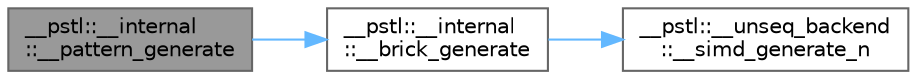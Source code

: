 digraph "__pstl::__internal::__pattern_generate"
{
 // LATEX_PDF_SIZE
  bgcolor="transparent";
  edge [fontname=Helvetica,fontsize=10,labelfontname=Helvetica,labelfontsize=10];
  node [fontname=Helvetica,fontsize=10,shape=box,height=0.2,width=0.4];
  rankdir="LR";
  Node1 [id="Node000001",label="__pstl::__internal\l::__pattern_generate",height=0.2,width=0.4,color="gray40", fillcolor="grey60", style="filled", fontcolor="black",tooltip=" "];
  Node1 -> Node2 [id="edge5_Node000001_Node000002",color="steelblue1",style="solid",tooltip=" "];
  Node2 [id="Node000002",label="__pstl::__internal\l::__brick_generate",height=0.2,width=0.4,color="grey40", fillcolor="white", style="filled",URL="$namespace____pstl_1_1____internal.html#aa4e8af00945dc77eacbc427e3c14bec5",tooltip=" "];
  Node2 -> Node3 [id="edge6_Node000002_Node000003",color="steelblue1",style="solid",tooltip=" "];
  Node3 [id="Node000003",label="__pstl::__unseq_backend\l::__simd_generate_n",height=0.2,width=0.4,color="grey40", fillcolor="white", style="filled",URL="$namespace____pstl_1_1____unseq__backend.html#a688fc4a4ac7c94084efa0a2ba118fbbd",tooltip=" "];
}

